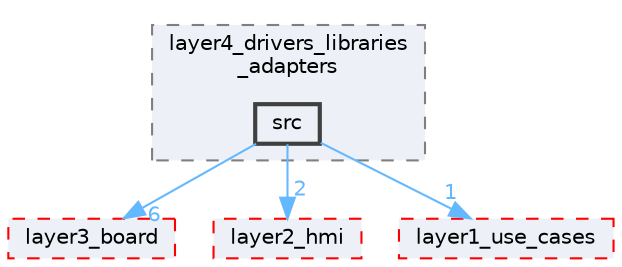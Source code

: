 digraph "lib/layer4_drivers_libraries_adapters/src"
{
 // LATEX_PDF_SIZE
  bgcolor="transparent";
  edge [fontname=Helvetica,fontsize=10,labelfontname=Helvetica,labelfontsize=10];
  node [fontname=Helvetica,fontsize=10,shape=box,height=0.2,width=0.4];
  compound=true
  subgraph clusterdir_f26425450d9dd9fa37833a7aaddd2ab4 {
    graph [ bgcolor="#edf0f7", pencolor="grey50", label="layer4_drivers_libraries\l_adapters", fontname=Helvetica,fontsize=10 style="filled,dashed", URL="dir_f26425450d9dd9fa37833a7aaddd2ab4.xhtml",tooltip=""]
  dir_d8c8a4aa26881fe254ca2200cac73413 [label="src", fillcolor="#edf0f7", color="grey25", style="filled,bold", URL="dir_d8c8a4aa26881fe254ca2200cac73413.xhtml",tooltip=""];
  }
  dir_5c46fa0267ad0d15fb3a57afaaf550a7 [label="layer3_board", fillcolor="#edf0f7", color="red", style="filled,dashed", URL="dir_5c46fa0267ad0d15fb3a57afaaf550a7.xhtml",tooltip="board abstraction layer"];
  dir_a647c64d7ac458a08d86dd39ddd46fd3 [label="layer2_hmi", fillcolor="#edf0f7", color="red", style="filled,dashed", URL="dir_a647c64d7ac458a08d86dd39ddd46fd3.xhtml",tooltip=""];
  dir_bc8d9efccb68c9442e5dc466270ac2ea [label="layer1_use_cases", fillcolor="#edf0f7", color="red", style="filled,dashed", URL="dir_bc8d9efccb68c9442e5dc466270ac2ea.xhtml",tooltip=""];
  dir_d8c8a4aa26881fe254ca2200cac73413->dir_5c46fa0267ad0d15fb3a57afaaf550a7 [headlabel="6", labeldistance=1.5 headhref="dir_000012_000006.xhtml" href="dir_000012_000006.xhtml" color="steelblue1" fontcolor="steelblue1"];
  dir_d8c8a4aa26881fe254ca2200cac73413->dir_a647c64d7ac458a08d86dd39ddd46fd3 [headlabel="2", labeldistance=1.5 headhref="dir_000012_000005.xhtml" href="dir_000012_000005.xhtml" color="steelblue1" fontcolor="steelblue1"];
  dir_d8c8a4aa26881fe254ca2200cac73413->dir_bc8d9efccb68c9442e5dc466270ac2ea [headlabel="1", labeldistance=1.5 headhref="dir_000012_000004.xhtml" href="dir_000012_000004.xhtml" color="steelblue1" fontcolor="steelblue1"];
}
